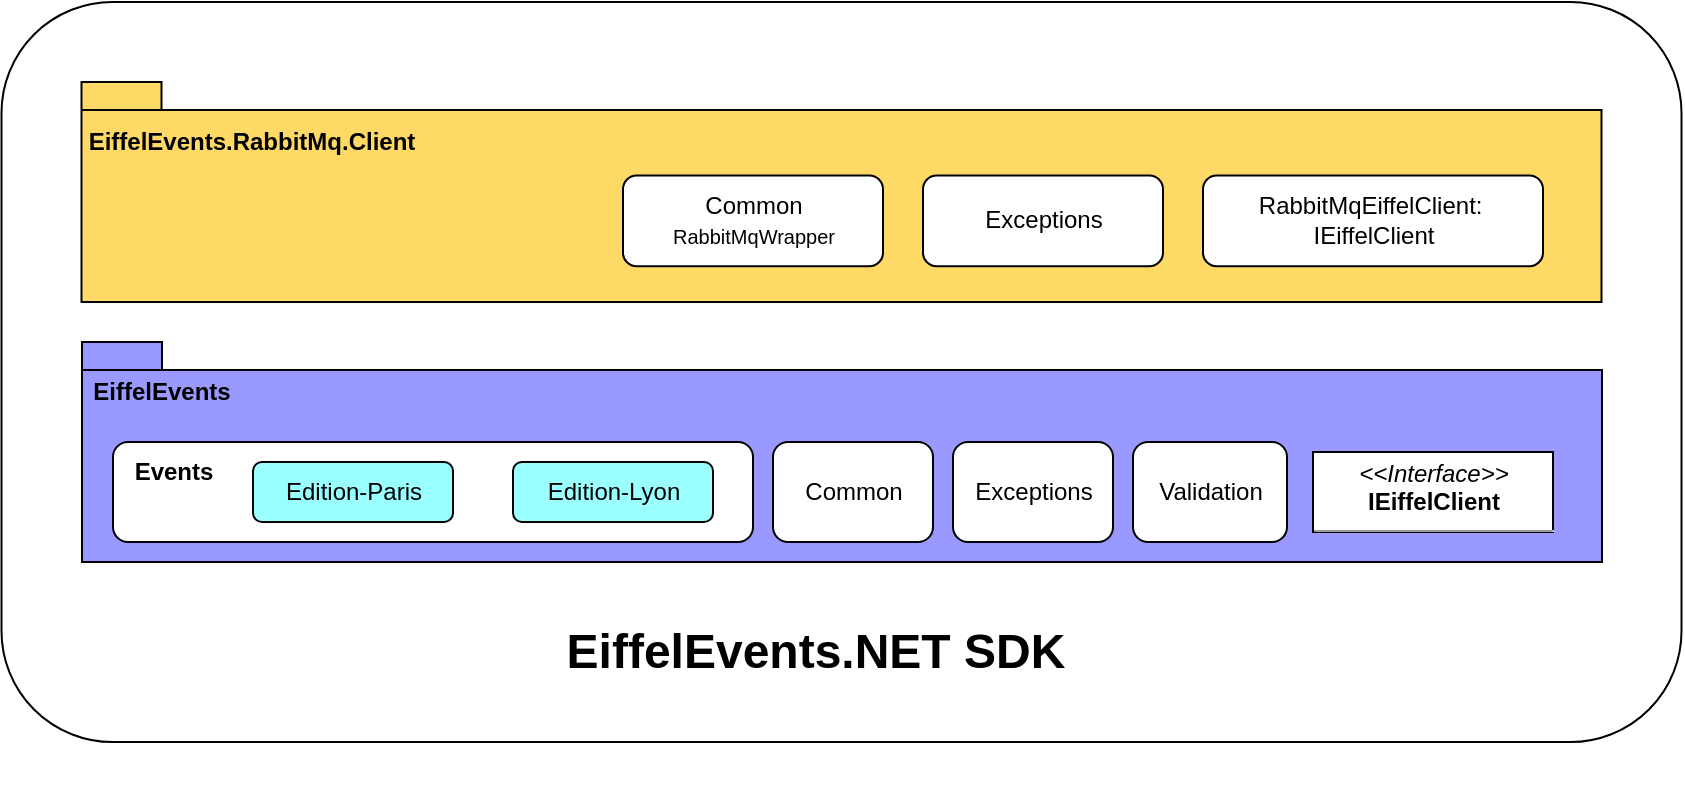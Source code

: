 <mxfile version="15.8.7" type="device"><diagram id="zHL3FyEp5g4N0EVANzjB" name="Page-1"><mxGraphModel dx="1278" dy="649" grid="1" gridSize="10" guides="1" tooltips="1" connect="1" arrows="1" fold="1" page="1" pageScale="1" pageWidth="1654" pageHeight="1169" math="0" shadow="0"><root><mxCell id="0"/><mxCell id="1" parent="0"/><mxCell id="OoOZ-Xy4oToR3E8g7-OQ-10" value="" style="group" vertex="1" connectable="0" parent="1"><mxGeometry x="190" y="50" width="809.75" height="360" as="geometry"/></mxCell><mxCell id="OoOZ-Xy4oToR3E8g7-OQ-1" value="" style="shape=folder;fontStyle=1;spacingTop=10;tabWidth=40;tabHeight=14;tabPosition=left;html=1;fillColor=#FFD966;" vertex="1" parent="OoOZ-Xy4oToR3E8g7-OQ-10"><mxGeometry x="9.75" width="760" height="110" as="geometry"/></mxCell><mxCell id="JdmYSes8sVsXVC0KmpWK-9" value="&lt;span style=&quot;font-weight: 700&quot;&gt;EiffelEvents.RabbitMq.&lt;/span&gt;&lt;b&gt;Client&lt;/b&gt;" style="text;html=1;strokeColor=none;fillColor=none;align=center;verticalAlign=middle;whiteSpace=wrap;rounded=0;" parent="OoOZ-Xy4oToR3E8g7-OQ-10" vertex="1"><mxGeometry y="12.703" width="190.0" height="34.054" as="geometry"/></mxCell><mxCell id="JdmYSes8sVsXVC0KmpWK-11" value="RabbitMqEiffelClient:&amp;nbsp;&lt;br&gt;IEiffelClient" style="rounded=1;whiteSpace=wrap;html=1;" parent="OoOZ-Xy4oToR3E8g7-OQ-10" vertex="1"><mxGeometry x="570.5" y="46.757" width="170" height="45.405" as="geometry"/></mxCell><mxCell id="XGyLYAUC8zDDeNzZYQBs-2" value="Exceptions" style="rounded=1;whiteSpace=wrap;html=1;" parent="OoOZ-Xy4oToR3E8g7-OQ-10" vertex="1"><mxGeometry x="430.5" y="46.757" width="120" height="45.405" as="geometry"/></mxCell><mxCell id="XGyLYAUC8zDDeNzZYQBs-3" value="Common&lt;br&gt;&lt;font style=&quot;font-size: 10px&quot;&gt;RabbitMqWrapper&lt;/font&gt;" style="rounded=1;whiteSpace=wrap;html=1;" parent="OoOZ-Xy4oToR3E8g7-OQ-10" vertex="1"><mxGeometry x="280.5" y="46.757" width="130" height="45.405" as="geometry"/></mxCell><mxCell id="JdmYSes8sVsXVC0KmpWK-3" value="" style="rounded=1;whiteSpace=wrap;html=1;fillColor=none;" parent="OoOZ-Xy4oToR3E8g7-OQ-10" vertex="1"><mxGeometry x="-30.25" y="-40" width="840" height="370" as="geometry"/></mxCell><mxCell id="OoOZ-Xy4oToR3E8g7-OQ-14" value="&lt;span style=&quot;font-weight: 700&quot;&gt;&lt;font style=&quot;font-size: 24px&quot;&gt;EiffelEvents.NET SDK&lt;/font&gt;&lt;/span&gt;" style="text;html=1;strokeColor=none;fillColor=none;align=center;verticalAlign=middle;whiteSpace=wrap;rounded=0;" vertex="1" parent="OoOZ-Xy4oToR3E8g7-OQ-10"><mxGeometry x="230" y="270" width="294" height="30" as="geometry"/></mxCell><mxCell id="OoOZ-Xy4oToR3E8g7-OQ-12" value="" style="group" vertex="1" connectable="0" parent="1"><mxGeometry x="200" y="180" width="765.5" height="110" as="geometry"/></mxCell><mxCell id="OoOZ-Xy4oToR3E8g7-OQ-11" value="" style="group" vertex="1" connectable="0" parent="OoOZ-Xy4oToR3E8g7-OQ-12"><mxGeometry width="765.5" height="110" as="geometry"/></mxCell><mxCell id="OoOZ-Xy4oToR3E8g7-OQ-4" value="" style="shape=folder;fontStyle=1;spacingTop=10;tabWidth=40;tabHeight=14;tabPosition=left;html=1;fillColor=#9999FF;" vertex="1" parent="OoOZ-Xy4oToR3E8g7-OQ-11"><mxGeometry width="760" height="110" as="geometry"/></mxCell><mxCell id="OoOZ-Xy4oToR3E8g7-OQ-5" value="" style="group" vertex="1" connectable="0" parent="OoOZ-Xy4oToR3E8g7-OQ-11"><mxGeometry x="15.5" y="50" width="750" height="60" as="geometry"/></mxCell><mxCell id="JdmYSes8sVsXVC0KmpWK-5" value="" style="rounded=1;whiteSpace=wrap;html=1;" parent="OoOZ-Xy4oToR3E8g7-OQ-5" vertex="1"><mxGeometry width="320.0" height="50" as="geometry"/></mxCell><mxCell id="JdmYSes8sVsXVC0KmpWK-6" value="Common" style="rounded=1;whiteSpace=wrap;html=1;" parent="OoOZ-Xy4oToR3E8g7-OQ-5" vertex="1"><mxGeometry x="330.0" width="80.0" height="50" as="geometry"/></mxCell><mxCell id="JdmYSes8sVsXVC0KmpWK-7" value="Exceptions" style="rounded=1;whiteSpace=wrap;html=1;" parent="OoOZ-Xy4oToR3E8g7-OQ-5" vertex="1"><mxGeometry x="420.0" width="80.0" height="50" as="geometry"/></mxCell><mxCell id="JdmYSes8sVsXVC0KmpWK-8" value="Validation" style="rounded=1;whiteSpace=wrap;html=1;" parent="OoOZ-Xy4oToR3E8g7-OQ-5" vertex="1"><mxGeometry x="510.0" width="77.0" height="50" as="geometry"/></mxCell><mxCell id="JdmYSes8sVsXVC0KmpWK-10" value="&lt;p style=&quot;margin: 0px ; margin-top: 4px ; text-align: center&quot;&gt;&lt;i&gt;&amp;lt;&amp;lt;Interface&amp;gt;&amp;gt;&lt;/i&gt;&lt;br&gt;&lt;b&gt;IEiffelClient&lt;/b&gt;&lt;/p&gt;&lt;hr size=&quot;1&quot;&gt;&lt;p style=&quot;margin: 0px ; margin-left: 4px&quot;&gt;&lt;/p&gt;&lt;p style=&quot;margin: 0px ; margin-left: 4px&quot;&gt;&lt;br&gt;&lt;/p&gt;" style="verticalAlign=top;align=left;overflow=fill;fontSize=12;fontFamily=Helvetica;html=1;" parent="OoOZ-Xy4oToR3E8g7-OQ-5" vertex="1"><mxGeometry x="600.0" y="5" width="120.0" height="40" as="geometry"/></mxCell><mxCell id="JdmYSes8sVsXVC0KmpWK-13" value="Edition-Paris" style="rounded=1;whiteSpace=wrap;html=1;fillColor=#99FFFF;" parent="OoOZ-Xy4oToR3E8g7-OQ-5" vertex="1"><mxGeometry x="70.0" y="10" width="100.0" height="30" as="geometry"/></mxCell><mxCell id="JdmYSes8sVsXVC0KmpWK-15" value="&lt;b&gt;Events&lt;/b&gt;" style="text;html=1;strokeColor=none;fillColor=none;align=center;verticalAlign=middle;whiteSpace=wrap;rounded=0;" parent="OoOZ-Xy4oToR3E8g7-OQ-5" vertex="1"><mxGeometry width="60.0" height="30" as="geometry"/></mxCell><mxCell id="XGyLYAUC8zDDeNzZYQBs-1" value="Edition-Lyon" style="rounded=1;whiteSpace=wrap;html=1;fillColor=#99FFFF;" parent="OoOZ-Xy4oToR3E8g7-OQ-5" vertex="1"><mxGeometry x="200.0" y="10" width="100.0" height="30" as="geometry"/></mxCell><mxCell id="JdmYSes8sVsXVC0KmpWK-4" value="&lt;span style=&quot;font-weight: 700&quot;&gt;EiffelEvents&lt;/span&gt;" style="text;html=1;strokeColor=none;fillColor=none;align=center;verticalAlign=middle;whiteSpace=wrap;rounded=0;" parent="OoOZ-Xy4oToR3E8g7-OQ-12" vertex="1"><mxGeometry x="5" y="10" width="70.0" height="30" as="geometry"/></mxCell></root></mxGraphModel></diagram></mxfile>